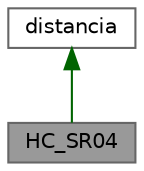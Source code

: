 digraph "HC_SR04"
{
 // LATEX_PDF_SIZE
  bgcolor="transparent";
  edge [fontname=Helvetica,fontsize=10,labelfontname=Helvetica,labelfontsize=10];
  node [fontname=Helvetica,fontsize=10,shape=box,height=0.2,width=0.4];
  Node1 [id="Node000001",label="HC_SR04",height=0.2,width=0.4,color="gray40", fillcolor="grey60", style="filled", fontcolor="black",tooltip="Clase del objeto HC_SR04 El objeto HC_SR04 Mide distancia mediante el uso de un ultrasónico...."];
  Node2 -> Node1 [id="edge1_Node000001_Node000002",dir="back",color="darkgreen",style="solid",tooltip=" "];
  Node2 [id="Node000002",label="distancia",height=0.2,width=0.4,color="gray40", fillcolor="white", style="filled",URL="$classdistancia.html",tooltip="Clase del objeto distancia Clase abstracta pura para la generación de HCS-R04."];
}
